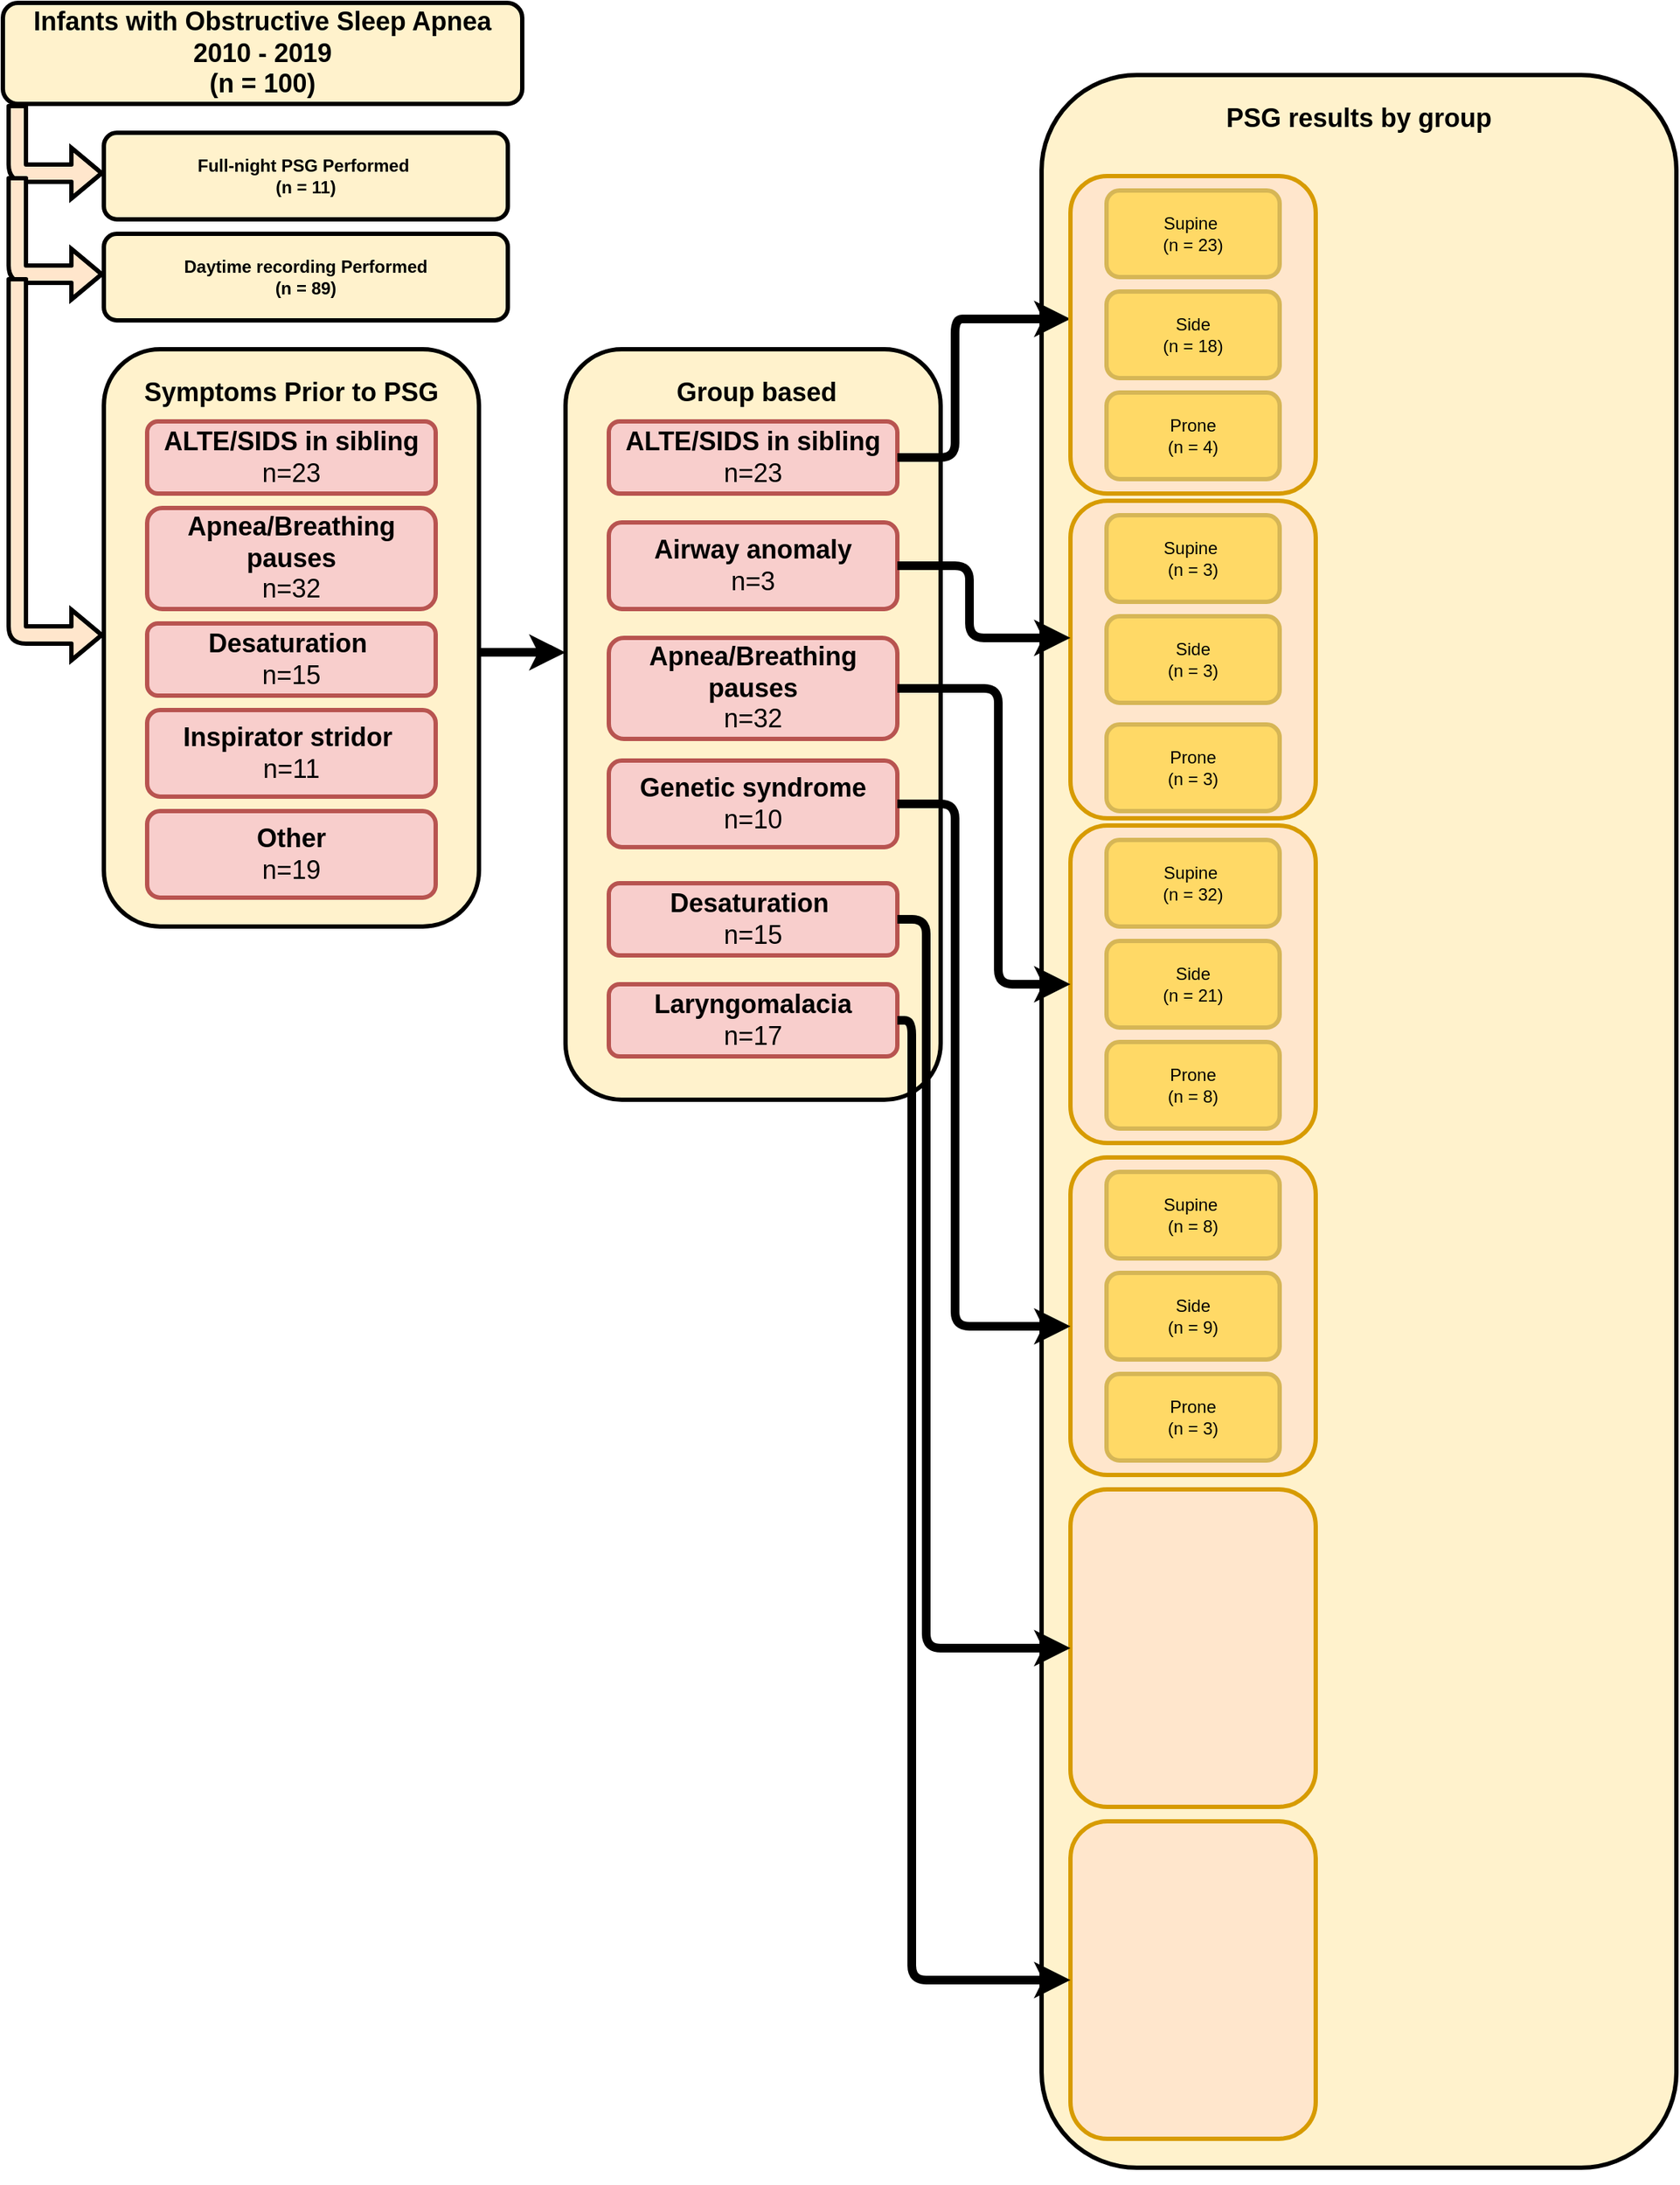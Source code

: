 <mxfile version="13.10.8" type="github">
  <diagram id="P3dRrMUD8iR9ziaAYctq" name="Page-1">
    <mxGraphModel dx="830" dy="1731" grid="1" gridSize="10" guides="1" tooltips="1" connect="1" arrows="1" fold="1" page="1" pageScale="1" pageWidth="827" pageHeight="1169" math="0" shadow="0">
      <root>
        <mxCell id="0" />
        <mxCell id="1" parent="0" />
        <mxCell id="TaZjJYPMMR-Vclr0dtE8-1" value="&lt;b style=&quot;font-size: 18px&quot;&gt;Infants with Obstructive Sleep Apnea&lt;br&gt;2010 - 2019&lt;br&gt;(n = 100)&lt;/b&gt;" style="rounded=1;whiteSpace=wrap;html=1;fillColor=#fff2cc;strokeWidth=3;" parent="1" vertex="1">
          <mxGeometry x="30" width="360" height="70" as="geometry" />
        </mxCell>
        <mxCell id="TaZjJYPMMR-Vclr0dtE8-3" value="" style="rounded=1;whiteSpace=wrap;html=1;fillColor=#fff2cc;strokeWidth=3;" parent="1" vertex="1">
          <mxGeometry x="100" y="240" width="260" height="400" as="geometry" />
        </mxCell>
        <mxCell id="TaZjJYPMMR-Vclr0dtE8-4" value="&lt;font size=&quot;4&quot;&gt;&lt;b&gt;Desaturation&amp;nbsp;&lt;/b&gt;&lt;br&gt;n=15&lt;br&gt;&lt;/font&gt;" style="rounded=1;whiteSpace=wrap;html=1;fillColor=#f8cecc;strokeWidth=3;strokeColor=#b85450;" parent="1" vertex="1">
          <mxGeometry x="130" y="430" width="200" height="50" as="geometry" />
        </mxCell>
        <mxCell id="TaZjJYPMMR-Vclr0dtE8-5" value="&lt;font size=&quot;4&quot;&gt;&lt;b&gt;Apnea/Breathing pauses&lt;/b&gt;&lt;br&gt;n=32&lt;br&gt;&lt;/font&gt;" style="rounded=1;whiteSpace=wrap;html=1;fillColor=#f8cecc;strokeWidth=3;strokeColor=#b85450;" parent="1" vertex="1">
          <mxGeometry x="130" y="350" width="200" height="70" as="geometry" />
        </mxCell>
        <mxCell id="TaZjJYPMMR-Vclr0dtE8-6" value="&lt;font size=&quot;4&quot;&gt;&lt;b&gt;Inspirator stridor&amp;nbsp;&lt;/b&gt;&lt;br&gt;n=11&lt;br&gt;&lt;/font&gt;" style="rounded=1;whiteSpace=wrap;html=1;fillColor=#f8cecc;strokeWidth=3;strokeColor=#b85450;" parent="1" vertex="1">
          <mxGeometry x="130" y="490" width="200" height="60" as="geometry" />
        </mxCell>
        <mxCell id="TaZjJYPMMR-Vclr0dtE8-7" value="&lt;font size=&quot;4&quot;&gt;&lt;b&gt;Other&lt;/b&gt;&lt;br&gt;n=19&lt;br&gt;&lt;/font&gt;" style="rounded=1;whiteSpace=wrap;html=1;fillColor=#f8cecc;strokeWidth=3;strokeColor=#b85450;" parent="1" vertex="1">
          <mxGeometry x="130" y="560" width="200" height="60" as="geometry" />
        </mxCell>
        <mxCell id="TaZjJYPMMR-Vclr0dtE8-9" value="&lt;b&gt;&lt;font style=&quot;font-size: 18px&quot;&gt;Symptoms Prior to PSG&lt;/font&gt;&lt;/b&gt;" style="text;html=1;strokeColor=none;fillColor=none;align=center;verticalAlign=middle;whiteSpace=wrap;rounded=0;" parent="1" vertex="1">
          <mxGeometry x="120" y="260" width="220" height="20" as="geometry" />
        </mxCell>
        <mxCell id="TaZjJYPMMR-Vclr0dtE8-10" value="&lt;font size=&quot;4&quot;&gt;&lt;b&gt;ALTE/SIDS in sibling&lt;/b&gt;&lt;br&gt;n=23&lt;br&gt;&lt;/font&gt;" style="rounded=1;whiteSpace=wrap;html=1;fillColor=#f8cecc;strokeWidth=3;strokeColor=#b85450;" parent="1" vertex="1">
          <mxGeometry x="130" y="290" width="200" height="50" as="geometry" />
        </mxCell>
        <mxCell id="TaZjJYPMMR-Vclr0dtE8-11" value="&lt;b&gt;Full-night PSG Performed&amp;nbsp;&lt;br&gt;(n = 11)&lt;/b&gt;" style="rounded=1;whiteSpace=wrap;html=1;fillColor=#fff2cc;strokeWidth=3;" parent="1" vertex="1">
          <mxGeometry x="100" y="90" width="280" height="60" as="geometry" />
        </mxCell>
        <mxCell id="TaZjJYPMMR-Vclr0dtE8-12" value="&lt;b&gt;Daytime recording Performed&lt;br&gt;(n = 89)&lt;/b&gt;" style="rounded=1;whiteSpace=wrap;html=1;fillColor=#fff2cc;strokeWidth=3;" parent="1" vertex="1">
          <mxGeometry x="100" y="160" width="280" height="60" as="geometry" />
        </mxCell>
        <mxCell id="t6mQ1Av1CQqwXLvDppnQ-1" value="" style="shape=flexArrow;endArrow=classic;html=1;fillColor=#ffe6cc;strokeWidth=3;" parent="1" edge="1">
          <mxGeometry width="50" height="50" relative="1" as="geometry">
            <mxPoint x="40" y="70" as="sourcePoint" />
            <mxPoint x="100" y="118" as="targetPoint" />
            <Array as="points">
              <mxPoint x="40" y="118" />
            </Array>
          </mxGeometry>
        </mxCell>
        <mxCell id="t6mQ1Av1CQqwXLvDppnQ-4" value="" style="shape=flexArrow;endArrow=classic;html=1;fillColor=#ffe6cc;strokeWidth=3;" parent="1" edge="1">
          <mxGeometry width="50" height="50" relative="1" as="geometry">
            <mxPoint x="40" y="120" as="sourcePoint" />
            <mxPoint x="100" y="188" as="targetPoint" />
            <Array as="points">
              <mxPoint x="40" y="188" />
            </Array>
          </mxGeometry>
        </mxCell>
        <mxCell id="WtVZW4URrRJd1sjvjsBa-1" value="" style="shape=flexArrow;endArrow=classic;html=1;fillColor=#ffe6cc;strokeWidth=3;" edge="1" parent="1">
          <mxGeometry width="50" height="50" relative="1" as="geometry">
            <mxPoint x="40" y="190" as="sourcePoint" />
            <mxPoint x="100" y="438" as="targetPoint" />
            <Array as="points">
              <mxPoint x="40" y="438" />
            </Array>
          </mxGeometry>
        </mxCell>
        <mxCell id="WtVZW4URrRJd1sjvjsBa-2" value="" style="rounded=1;whiteSpace=wrap;html=1;fillColor=#fff2cc;strokeWidth=3;" vertex="1" parent="1">
          <mxGeometry x="420" y="240" width="260" height="520" as="geometry" />
        </mxCell>
        <mxCell id="WtVZW4URrRJd1sjvjsBa-3" value="" style="rounded=1;whiteSpace=wrap;html=1;fillColor=#fff2cc;strokeWidth=3;" vertex="1" parent="1">
          <mxGeometry x="750" y="50" width="440" height="1450" as="geometry" />
        </mxCell>
        <mxCell id="WtVZW4URrRJd1sjvjsBa-4" value="&lt;b&gt;&lt;font style=&quot;font-size: 18px&quot;&gt;Group based&amp;nbsp;&lt;/font&gt;&lt;/b&gt;" style="text;html=1;strokeColor=none;fillColor=none;align=center;verticalAlign=middle;whiteSpace=wrap;rounded=0;" vertex="1" parent="1">
          <mxGeometry x="460" y="260" width="190" height="20" as="geometry" />
        </mxCell>
        <mxCell id="WtVZW4URrRJd1sjvjsBa-5" value="&lt;font size=&quot;4&quot;&gt;&lt;b&gt;ALTE/SIDS in sibling&lt;/b&gt;&lt;br&gt;n=23&lt;br&gt;&lt;/font&gt;" style="rounded=1;whiteSpace=wrap;html=1;fillColor=#f8cecc;strokeWidth=3;strokeColor=#b85450;" vertex="1" parent="1">
          <mxGeometry x="450" y="290" width="200" height="50" as="geometry" />
        </mxCell>
        <mxCell id="WtVZW4URrRJd1sjvjsBa-6" value="&lt;font size=&quot;4&quot;&gt;&lt;b&gt;Apnea/Breathing pauses&lt;/b&gt;&lt;br&gt;n=32&lt;br&gt;&lt;/font&gt;" style="rounded=1;whiteSpace=wrap;html=1;fillColor=#f8cecc;strokeWidth=3;strokeColor=#b85450;" vertex="1" parent="1">
          <mxGeometry x="450" y="440" width="200" height="70" as="geometry" />
        </mxCell>
        <mxCell id="WtVZW4URrRJd1sjvjsBa-7" value="&lt;font size=&quot;4&quot;&gt;&lt;b&gt;Desaturation&amp;nbsp;&lt;/b&gt;&lt;br&gt;n=15&lt;br&gt;&lt;/font&gt;" style="rounded=1;whiteSpace=wrap;html=1;fillColor=#f8cecc;strokeWidth=3;strokeColor=#b85450;" vertex="1" parent="1">
          <mxGeometry x="450" y="610" width="200" height="50" as="geometry" />
        </mxCell>
        <mxCell id="WtVZW4URrRJd1sjvjsBa-8" value="&lt;font size=&quot;4&quot;&gt;&lt;b&gt;Airway anomaly&lt;/b&gt;&lt;br&gt;n=3&lt;br&gt;&lt;/font&gt;" style="rounded=1;whiteSpace=wrap;html=1;fillColor=#f8cecc;strokeWidth=3;strokeColor=#b85450;" vertex="1" parent="1">
          <mxGeometry x="450" y="360" width="200" height="60" as="geometry" />
        </mxCell>
        <mxCell id="WtVZW4URrRJd1sjvjsBa-9" value="&lt;font size=&quot;4&quot;&gt;&lt;b&gt;Genetic syndrome&lt;/b&gt;&lt;br&gt;n=10&lt;br&gt;&lt;/font&gt;" style="rounded=1;whiteSpace=wrap;html=1;fillColor=#f8cecc;strokeWidth=3;strokeColor=#b85450;" vertex="1" parent="1">
          <mxGeometry x="450" y="525" width="200" height="60" as="geometry" />
        </mxCell>
        <mxCell id="WtVZW4URrRJd1sjvjsBa-10" value="&lt;font size=&quot;4&quot;&gt;&lt;b&gt;Laryngomalacia&lt;/b&gt;&lt;br&gt;n=17&lt;br&gt;&lt;/font&gt;" style="rounded=1;whiteSpace=wrap;html=1;fillColor=#f8cecc;strokeWidth=3;strokeColor=#b85450;" vertex="1" parent="1">
          <mxGeometry x="450" y="680" width="200" height="50" as="geometry" />
        </mxCell>
        <mxCell id="WtVZW4URrRJd1sjvjsBa-12" value="" style="endArrow=classic;html=1;entryX=0;entryY=0.404;entryDx=0;entryDy=0;entryPerimeter=0;strokeWidth=6;" edge="1" parent="1" target="WtVZW4URrRJd1sjvjsBa-2">
          <mxGeometry width="50" height="50" relative="1" as="geometry">
            <mxPoint x="360" y="450" as="sourcePoint" />
            <mxPoint x="520" y="290" as="targetPoint" />
            <Array as="points">
              <mxPoint x="360" y="450" />
            </Array>
          </mxGeometry>
        </mxCell>
        <mxCell id="WtVZW4URrRJd1sjvjsBa-19" style="edgeStyle=orthogonalEdgeStyle;rounded=0;orthogonalLoop=1;jettySize=auto;html=1;exitX=0.5;exitY=1;exitDx=0;exitDy=0;strokeWidth=6;" edge="1" parent="1" source="WtVZW4URrRJd1sjvjsBa-3" target="WtVZW4URrRJd1sjvjsBa-3">
          <mxGeometry relative="1" as="geometry" />
        </mxCell>
        <mxCell id="WtVZW4URrRJd1sjvjsBa-21" value="" style="endArrow=classic;html=1;strokeWidth=6;exitX=1;exitY=0.5;exitDx=0;exitDy=0;entryX=0;entryY=0.45;entryDx=0;entryDy=0;entryPerimeter=0;" edge="1" parent="1" source="WtVZW4URrRJd1sjvjsBa-5" target="WtVZW4URrRJd1sjvjsBa-24">
          <mxGeometry width="50" height="50" relative="1" as="geometry">
            <mxPoint x="700" y="290" as="sourcePoint" />
            <mxPoint x="750" y="240" as="targetPoint" />
            <Array as="points">
              <mxPoint x="690" y="315" />
              <mxPoint x="690" y="219" />
              <mxPoint x="700" y="219" />
            </Array>
          </mxGeometry>
        </mxCell>
        <mxCell id="WtVZW4URrRJd1sjvjsBa-24" value="" style="rounded=1;whiteSpace=wrap;html=1;strokeColor=#d79b00;fillColor=#ffe6cc;strokeWidth=3;" vertex="1" parent="1">
          <mxGeometry x="770" y="120" width="170" height="220" as="geometry" />
        </mxCell>
        <mxCell id="WtVZW4URrRJd1sjvjsBa-25" value="Supine&amp;nbsp;&lt;br&gt;(n = 23)" style="rounded=1;whiteSpace=wrap;html=1;strokeColor=#d6b656;gradientColor=#ffd966;fillColor=#FFD966;strokeWidth=3;" vertex="1" parent="1">
          <mxGeometry x="795" y="130" width="120" height="60" as="geometry" />
        </mxCell>
        <mxCell id="WtVZW4URrRJd1sjvjsBa-26" value="Side&lt;br&gt;(n = 18)" style="rounded=1;whiteSpace=wrap;html=1;strokeColor=#d6b656;gradientColor=#ffd966;fillColor=#FFD966;strokeWidth=3;" vertex="1" parent="1">
          <mxGeometry x="795" y="200" width="120" height="60" as="geometry" />
        </mxCell>
        <mxCell id="WtVZW4URrRJd1sjvjsBa-27" value="Prone&lt;br&gt;(n = 4)" style="rounded=1;whiteSpace=wrap;html=1;gradientColor=#ffd966;fillColor=#FFD966;strokeWidth=3;strokeColor=#D6B656;" vertex="1" parent="1">
          <mxGeometry x="795" y="270" width="120" height="60" as="geometry" />
        </mxCell>
        <mxCell id="WtVZW4URrRJd1sjvjsBa-28" value="" style="rounded=1;whiteSpace=wrap;html=1;strokeColor=#d79b00;fillColor=#ffe6cc;strokeWidth=3;" vertex="1" parent="1">
          <mxGeometry x="770" y="345" width="170" height="220" as="geometry" />
        </mxCell>
        <mxCell id="WtVZW4URrRJd1sjvjsBa-29" value="" style="endArrow=classic;html=1;strokeWidth=6;exitX=1;exitY=0.5;exitDx=0;exitDy=0;" edge="1" parent="1" source="WtVZW4URrRJd1sjvjsBa-8">
          <mxGeometry width="50" height="50" relative="1" as="geometry">
            <mxPoint x="720" y="490" as="sourcePoint" />
            <mxPoint x="770" y="440" as="targetPoint" />
            <Array as="points">
              <mxPoint x="700" y="390" />
              <mxPoint x="700" y="440" />
            </Array>
          </mxGeometry>
        </mxCell>
        <mxCell id="WtVZW4URrRJd1sjvjsBa-30" value="Supine&amp;nbsp;&lt;br&gt;(n = 3)" style="rounded=1;whiteSpace=wrap;html=1;strokeColor=#d6b656;gradientColor=#ffd966;fillColor=#FFD966;strokeWidth=3;" vertex="1" parent="1">
          <mxGeometry x="795" y="355" width="120" height="60" as="geometry" />
        </mxCell>
        <mxCell id="WtVZW4URrRJd1sjvjsBa-31" value="Side&lt;br&gt;(n = 3)" style="rounded=1;whiteSpace=wrap;html=1;strokeColor=#d6b656;gradientColor=#ffd966;fillColor=#FFD966;strokeWidth=3;" vertex="1" parent="1">
          <mxGeometry x="795" y="425" width="120" height="60" as="geometry" />
        </mxCell>
        <mxCell id="WtVZW4URrRJd1sjvjsBa-32" value="Prone&lt;br&gt;(n = 3)" style="rounded=1;whiteSpace=wrap;html=1;gradientColor=#ffd966;fillColor=#FFD966;strokeWidth=3;strokeColor=#D6B656;" vertex="1" parent="1">
          <mxGeometry x="795" y="500" width="120" height="60" as="geometry" />
        </mxCell>
        <mxCell id="WtVZW4URrRJd1sjvjsBa-33" value="" style="rounded=1;whiteSpace=wrap;html=1;strokeColor=#d79b00;fillColor=#ffe6cc;strokeWidth=3;" vertex="1" parent="1">
          <mxGeometry x="770" y="570" width="170" height="220" as="geometry" />
        </mxCell>
        <mxCell id="WtVZW4URrRJd1sjvjsBa-34" value="" style="endArrow=classic;html=1;strokeWidth=6;exitX=1;exitY=0.5;exitDx=0;exitDy=0;entryX=0;entryY=0.5;entryDx=0;entryDy=0;" edge="1" parent="1" source="WtVZW4URrRJd1sjvjsBa-6" target="WtVZW4URrRJd1sjvjsBa-33">
          <mxGeometry width="50" height="50" relative="1" as="geometry">
            <mxPoint x="730" y="550" as="sourcePoint" />
            <mxPoint x="780" y="500" as="targetPoint" />
            <Array as="points">
              <mxPoint x="720" y="475" />
              <mxPoint x="720" y="680" />
            </Array>
          </mxGeometry>
        </mxCell>
        <mxCell id="WtVZW4URrRJd1sjvjsBa-35" value="&lt;b&gt;&lt;font style=&quot;font-size: 18px&quot;&gt;PSG results by group&lt;/font&gt;&lt;/b&gt;" style="text;html=1;strokeColor=none;fillColor=none;align=center;verticalAlign=middle;whiteSpace=wrap;rounded=0;" vertex="1" parent="1">
          <mxGeometry x="870" y="70" width="200" height="20" as="geometry" />
        </mxCell>
        <mxCell id="WtVZW4URrRJd1sjvjsBa-36" value="Supine&amp;nbsp;&lt;br&gt;(n = 32)" style="rounded=1;whiteSpace=wrap;html=1;strokeColor=#d6b656;gradientColor=#ffd966;fillColor=#FFD966;strokeWidth=3;" vertex="1" parent="1">
          <mxGeometry x="795" y="580" width="120" height="60" as="geometry" />
        </mxCell>
        <mxCell id="WtVZW4URrRJd1sjvjsBa-37" value="Side&lt;br&gt;(n = 21)" style="rounded=1;whiteSpace=wrap;html=1;strokeColor=#d6b656;gradientColor=#ffd966;fillColor=#FFD966;strokeWidth=3;" vertex="1" parent="1">
          <mxGeometry x="795" y="650" width="120" height="60" as="geometry" />
        </mxCell>
        <mxCell id="WtVZW4URrRJd1sjvjsBa-38" value="Prone&lt;br&gt;(n = 8)" style="rounded=1;whiteSpace=wrap;html=1;gradientColor=#ffd966;fillColor=#FFD966;strokeWidth=3;strokeColor=#D6B656;" vertex="1" parent="1">
          <mxGeometry x="795" y="720" width="120" height="60" as="geometry" />
        </mxCell>
        <mxCell id="WtVZW4URrRJd1sjvjsBa-39" value="" style="rounded=1;whiteSpace=wrap;html=1;strokeColor=#d79b00;fillColor=#ffe6cc;strokeWidth=3;" vertex="1" parent="1">
          <mxGeometry x="770" y="800" width="170" height="220" as="geometry" />
        </mxCell>
        <mxCell id="WtVZW4URrRJd1sjvjsBa-40" value="" style="endArrow=classic;html=1;strokeWidth=6;exitX=1;exitY=0.5;exitDx=0;exitDy=0;entryX=0;entryY=0.532;entryDx=0;entryDy=0;entryPerimeter=0;" edge="1" parent="1" source="WtVZW4URrRJd1sjvjsBa-9" target="WtVZW4URrRJd1sjvjsBa-39">
          <mxGeometry width="50" height="50" relative="1" as="geometry">
            <mxPoint x="680" y="800" as="sourcePoint" />
            <mxPoint x="730" y="750" as="targetPoint" />
            <Array as="points">
              <mxPoint x="690" y="555" />
              <mxPoint x="690" y="917" />
            </Array>
          </mxGeometry>
        </mxCell>
        <mxCell id="WtVZW4URrRJd1sjvjsBa-41" value="Supine&amp;nbsp;&lt;br&gt;(n = 8)" style="rounded=1;whiteSpace=wrap;html=1;strokeColor=#d6b656;gradientColor=#ffd966;fillColor=#FFD966;strokeWidth=3;" vertex="1" parent="1">
          <mxGeometry x="795" y="810" width="120" height="60" as="geometry" />
        </mxCell>
        <mxCell id="WtVZW4URrRJd1sjvjsBa-42" value="Side&lt;br&gt;(n = 9)" style="rounded=1;whiteSpace=wrap;html=1;strokeColor=#d6b656;gradientColor=#ffd966;fillColor=#FFD966;strokeWidth=3;" vertex="1" parent="1">
          <mxGeometry x="795" y="880" width="120" height="60" as="geometry" />
        </mxCell>
        <mxCell id="WtVZW4URrRJd1sjvjsBa-43" value="Prone&lt;br&gt;(n = 3)" style="rounded=1;whiteSpace=wrap;html=1;gradientColor=#ffd966;fillColor=#FFD966;strokeWidth=3;strokeColor=#D6B656;" vertex="1" parent="1">
          <mxGeometry x="795" y="950" width="120" height="60" as="geometry" />
        </mxCell>
        <mxCell id="WtVZW4URrRJd1sjvjsBa-44" value="" style="rounded=1;whiteSpace=wrap;html=1;strokeColor=#d79b00;fillColor=#ffe6cc;strokeWidth=3;" vertex="1" parent="1">
          <mxGeometry x="770" y="1030" width="170" height="220" as="geometry" />
        </mxCell>
        <mxCell id="WtVZW4URrRJd1sjvjsBa-45" value="" style="rounded=1;whiteSpace=wrap;html=1;strokeColor=#d79b00;fillColor=#ffe6cc;strokeWidth=3;" vertex="1" parent="1">
          <mxGeometry x="770" y="1260" width="170" height="220" as="geometry" />
        </mxCell>
        <mxCell id="WtVZW4URrRJd1sjvjsBa-46" value="" style="endArrow=classic;html=1;strokeWidth=6;exitX=1;exitY=0.5;exitDx=0;exitDy=0;entryX=0;entryY=0.5;entryDx=0;entryDy=0;" edge="1" parent="1" source="WtVZW4URrRJd1sjvjsBa-7" target="WtVZW4URrRJd1sjvjsBa-44">
          <mxGeometry width="50" height="50" relative="1" as="geometry">
            <mxPoint x="650" y="850" as="sourcePoint" />
            <mxPoint x="700" y="800" as="targetPoint" />
            <Array as="points">
              <mxPoint x="670" y="635" />
              <mxPoint x="670" y="1140" />
            </Array>
          </mxGeometry>
        </mxCell>
        <mxCell id="WtVZW4URrRJd1sjvjsBa-47" value="" style="endArrow=classic;html=1;strokeWidth=6;entryX=0;entryY=0.5;entryDx=0;entryDy=0;exitX=1;exitY=0.5;exitDx=0;exitDy=0;" edge="1" parent="1" source="WtVZW4URrRJd1sjvjsBa-10" target="WtVZW4URrRJd1sjvjsBa-45">
          <mxGeometry width="50" height="50" relative="1" as="geometry">
            <mxPoint x="660" y="700" as="sourcePoint" />
            <mxPoint x="620" y="1110" as="targetPoint" />
            <Array as="points">
              <mxPoint x="660" y="705" />
              <mxPoint x="660" y="1370" />
            </Array>
          </mxGeometry>
        </mxCell>
      </root>
    </mxGraphModel>
  </diagram>
</mxfile>
